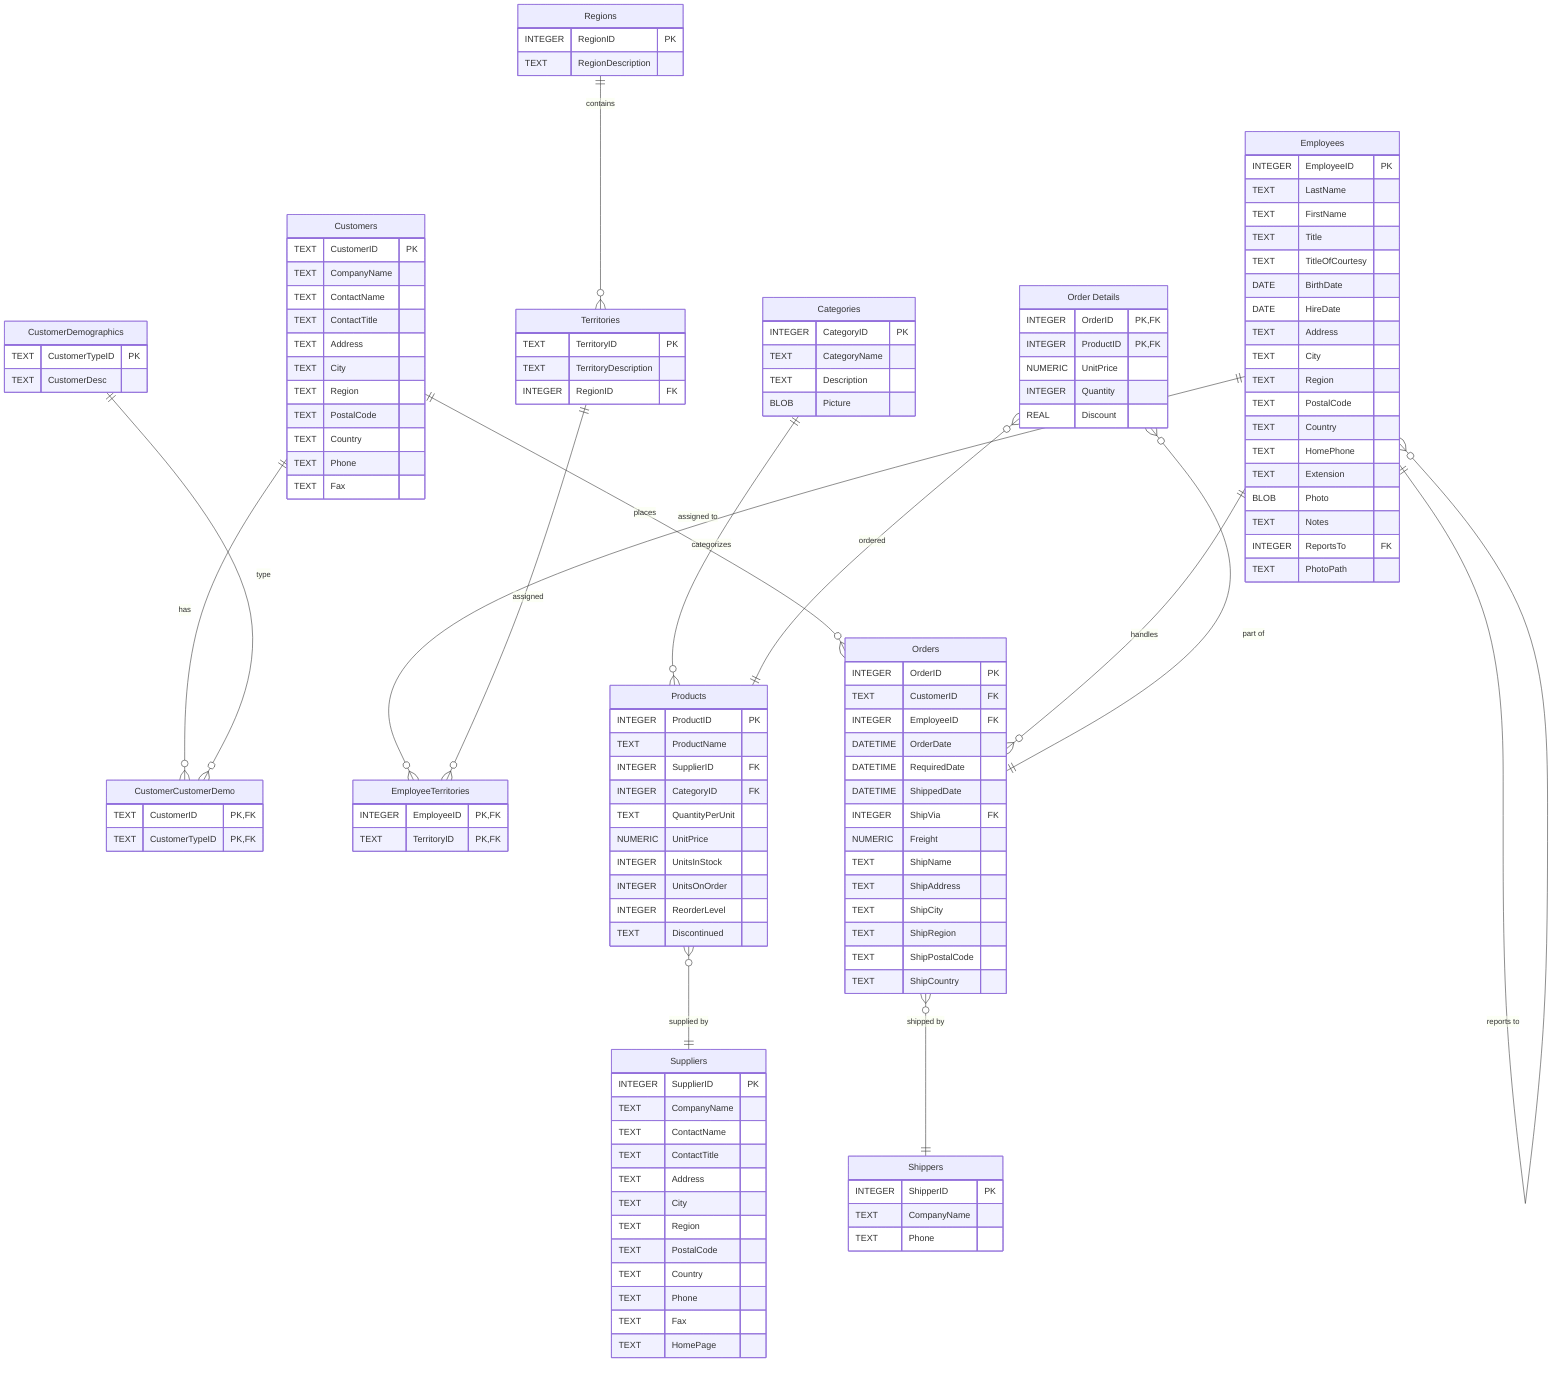 erDiagram
    Categories {
        INTEGER CategoryID PK
        TEXT CategoryName
        TEXT Description
        BLOB Picture
    }
    CustomerCustomerDemo {
        TEXT CustomerID PK,FK
        TEXT CustomerTypeID PK,FK
    }
    CustomerDemographics {
        TEXT CustomerTypeID PK
        TEXT CustomerDesc
    }
    Customers {
        TEXT CustomerID PK
        TEXT CompanyName
        TEXT ContactName
        TEXT ContactTitle
        TEXT Address
        TEXT City
        TEXT Region
        TEXT PostalCode
        TEXT Country
        TEXT Phone
        TEXT Fax
    }
    Employees {
        INTEGER EmployeeID PK
        TEXT LastName
        TEXT FirstName
        TEXT Title
        TEXT TitleOfCourtesy
        DATE BirthDate
        DATE HireDate
        TEXT Address
        TEXT City
        TEXT Region
        TEXT PostalCode
        TEXT Country
        TEXT HomePhone
        TEXT Extension
        BLOB Photo
        TEXT Notes
        INTEGER ReportsTo FK
        TEXT PhotoPath
    }
    EmployeeTerritories {
        INTEGER EmployeeID PK,FK
        TEXT TerritoryID PK,FK
    }
    "Order Details" {
        INTEGER OrderID PK,FK
        INTEGER ProductID PK,FK
        NUMERIC UnitPrice
        INTEGER Quantity
        REAL Discount
    }
    Orders {
        INTEGER OrderID PK
        TEXT CustomerID FK
        INTEGER EmployeeID FK
        DATETIME OrderDate
        DATETIME RequiredDate
        DATETIME ShippedDate
        INTEGER ShipVia FK
        NUMERIC Freight
        TEXT ShipName
        TEXT ShipAddress
        TEXT ShipCity
        TEXT ShipRegion
        TEXT ShipPostalCode
        TEXT ShipCountry
    }
    Products {
        INTEGER ProductID PK
        TEXT ProductName
        INTEGER SupplierID FK
        INTEGER CategoryID FK
        TEXT QuantityPerUnit
        NUMERIC UnitPrice
        INTEGER UnitsInStock
        INTEGER UnitsOnOrder
        INTEGER ReorderLevel
        TEXT Discontinued
    }
    Regions {
        INTEGER RegionID PK
        TEXT RegionDescription
    }
    Shippers {
        INTEGER ShipperID PK
        TEXT CompanyName
        TEXT Phone
    }
    Suppliers {
        INTEGER SupplierID PK
        TEXT CompanyName
        TEXT ContactName
        TEXT ContactTitle
        TEXT Address
        TEXT City
        TEXT Region
        TEXT PostalCode
        TEXT Country
        TEXT Phone
        TEXT Fax
        TEXT HomePage
    }
    Territories {
        TEXT TerritoryID PK
        TEXT TerritoryDescription
        INTEGER RegionID FK
    }
    Categories ||--o{ Products : "categorizes"
    Customers ||--o{ Orders : "places"
    Customers ||--o{ CustomerCustomerDemo : "has"
    CustomerDemographics ||--o{ CustomerCustomerDemo : "type"
    Employees ||--o{ Employees : "reports to"
    Employees ||--o{ EmployeeTerritories : "assigned to"
    Employees ||--o{ Orders : "handles"
    "Order Details" }o--|| Orders : "part of"
    "Order Details" }o--|| Products : "ordered"
    Orders }o--|| Shippers : "shipped by"
    Products }o--|| Suppliers : "supplied by"
    Regions ||--o{ Territories : "contains"
    Territories ||--o{ EmployeeTerritories : "assigned"